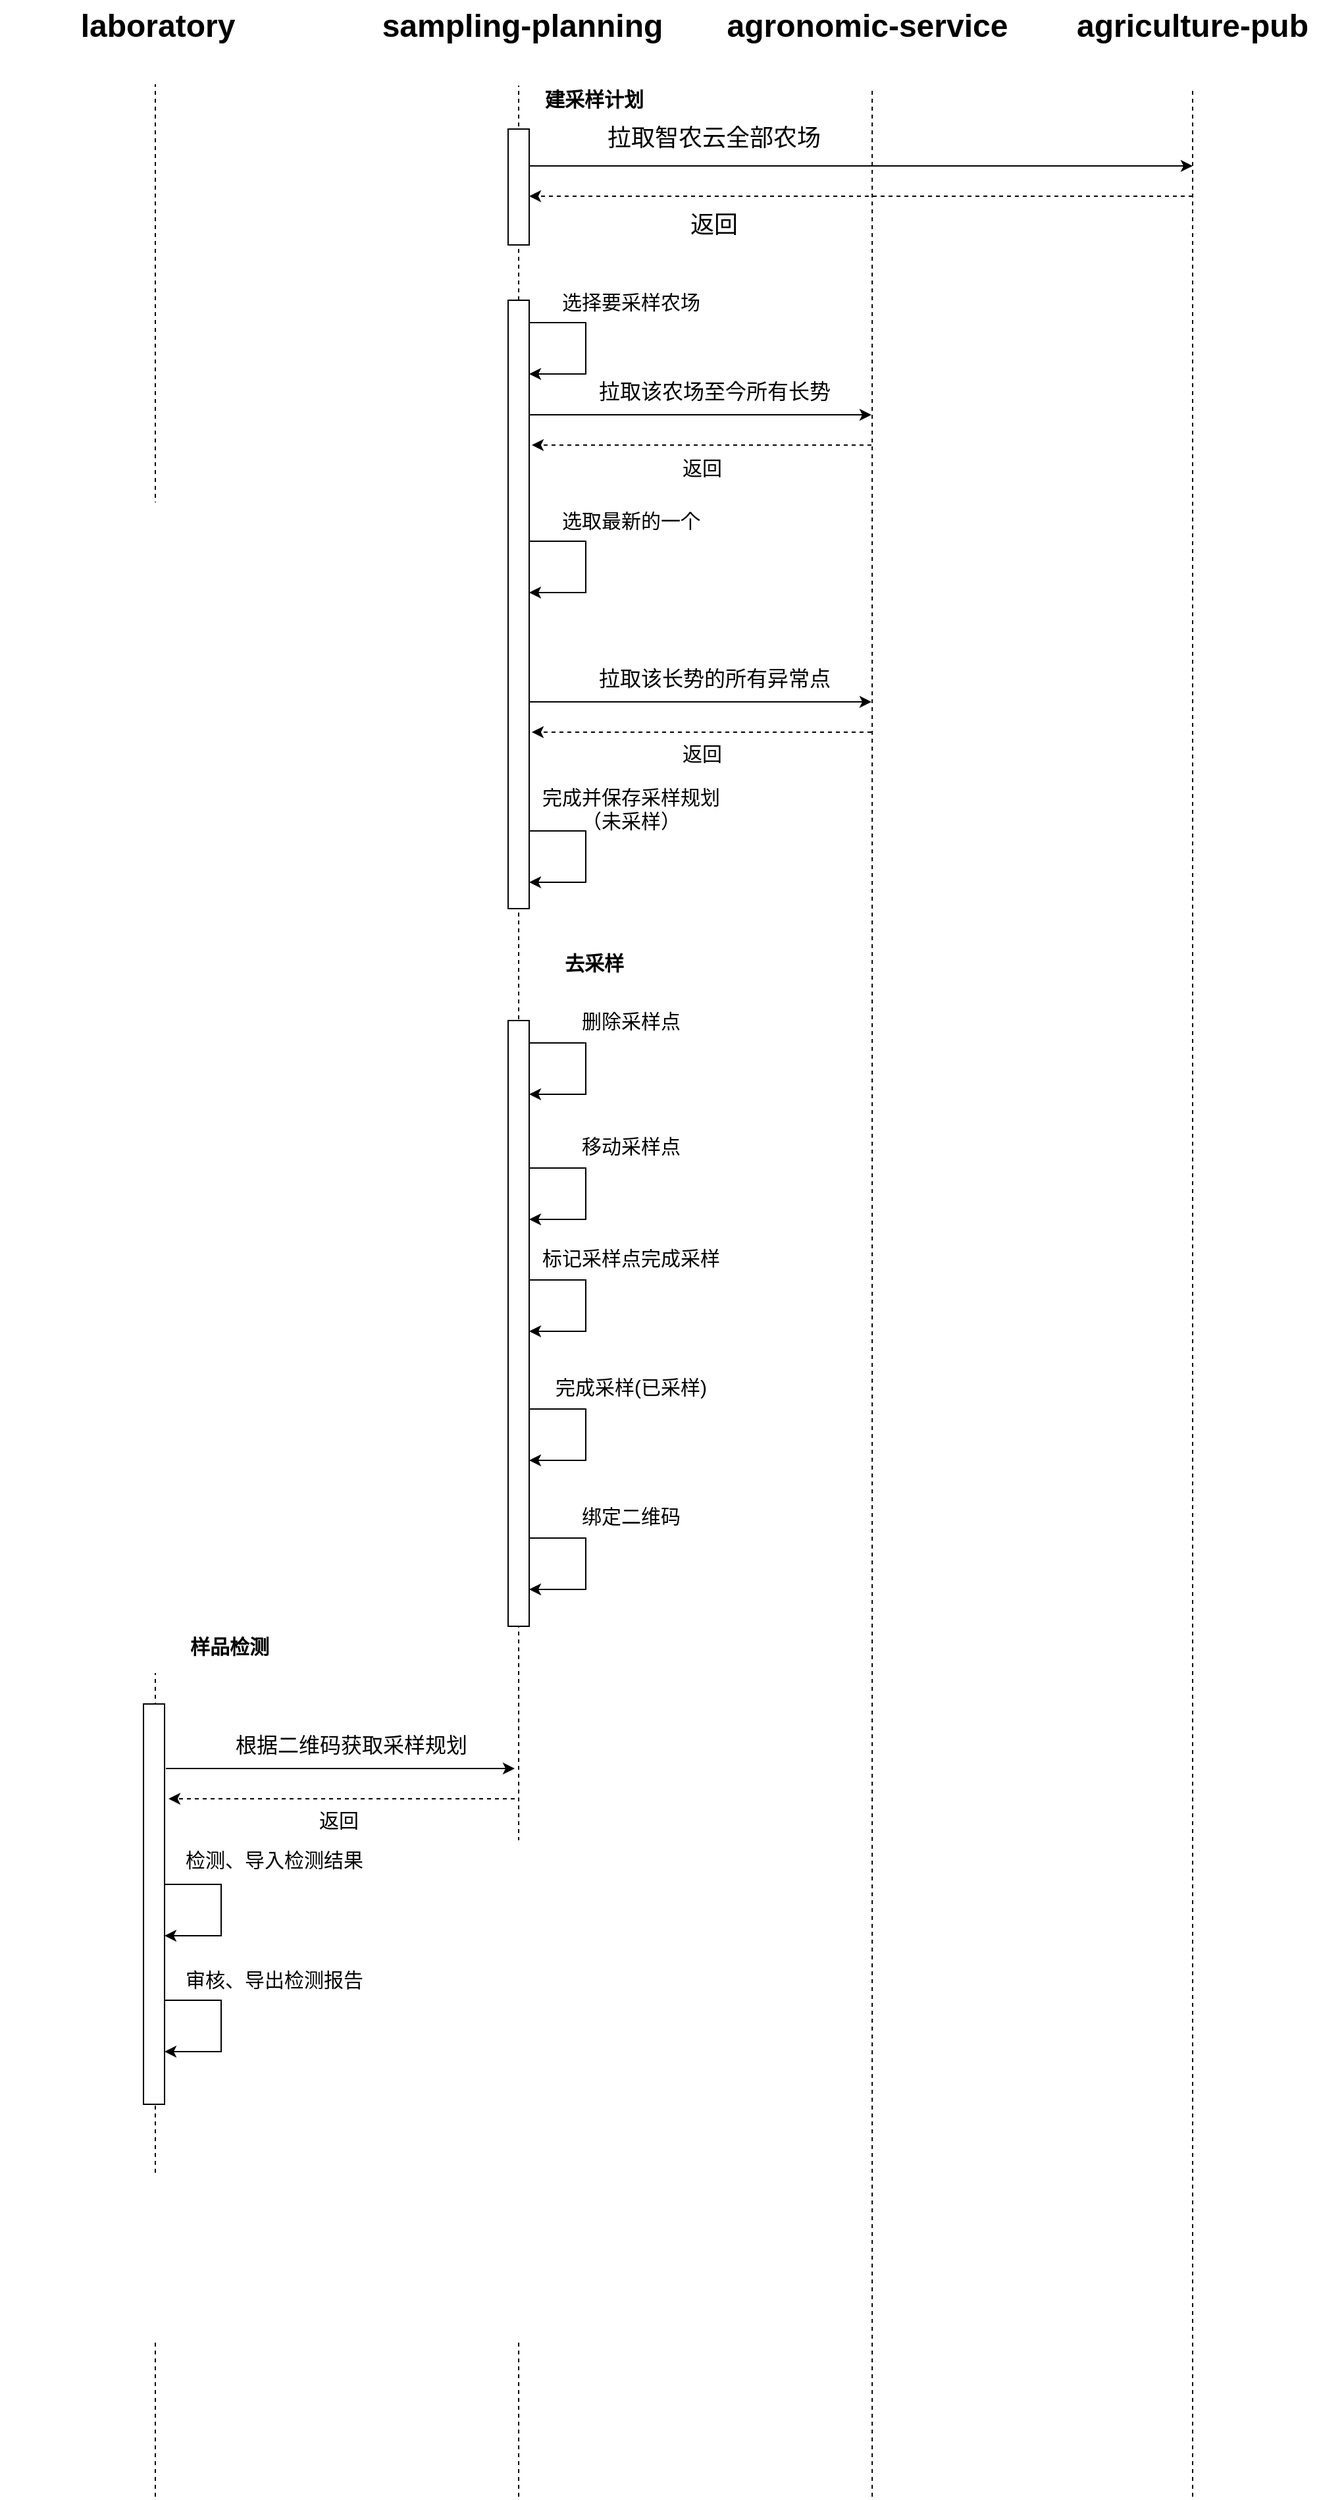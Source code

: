 <mxfile version="28.1.0">
  <diagram name="第 1 页" id="HEAbph3sUWfqRwcuv7hl">
    <mxGraphModel dx="4474" dy="3617" grid="0" gridSize="10" guides="1" tooltips="1" connect="1" arrows="1" fold="1" page="0" pageScale="1" pageWidth="827" pageHeight="1169" math="0" shadow="0">
      <root>
        <mxCell id="0" />
        <mxCell id="1" parent="0" />
        <mxCell id="rphOo0Vk9jjCKU_iD-gh-1" value="" style="endArrow=none;dashed=1;html=1;rounded=0;" edge="1" parent="1">
          <mxGeometry width="50" height="50" relative="1" as="geometry">
            <mxPoint x="132" y="700" as="sourcePoint" />
            <mxPoint x="132" y="-1131" as="targetPoint" />
          </mxGeometry>
        </mxCell>
        <mxCell id="rphOo0Vk9jjCKU_iD-gh-2" value="" style="endArrow=none;dashed=1;html=1;rounded=0;" edge="1" parent="1">
          <mxGeometry width="50" height="50" relative="1" as="geometry">
            <mxPoint x="400.58" y="700" as="sourcePoint" />
            <mxPoint x="400.58" y="-1129" as="targetPoint" />
          </mxGeometry>
        </mxCell>
        <mxCell id="rphOo0Vk9jjCKU_iD-gh-3" value="&lt;font style=&quot;font-size: 24px;&quot;&gt;sampling-planning&lt;/font&gt;" style="text;html=1;align=center;verticalAlign=middle;whiteSpace=wrap;rounded=0;fontStyle=1;fontSize=29;" vertex="1" parent="1">
          <mxGeometry x="15" y="-1193" width="240" height="30" as="geometry" />
        </mxCell>
        <mxCell id="rphOo0Vk9jjCKU_iD-gh-4" value="&lt;font style=&quot;font-size: 24px;&quot;&gt;agronomic-service&lt;/font&gt;" style="text;html=1;align=center;verticalAlign=middle;whiteSpace=wrap;rounded=0;fontStyle=1;fontSize=29;" vertex="1" parent="1">
          <mxGeometry x="287" y="-1193" width="220" height="30" as="geometry" />
        </mxCell>
        <mxCell id="rphOo0Vk9jjCKU_iD-gh-7" value="" style="endArrow=none;dashed=1;html=1;rounded=0;" edge="1" parent="1">
          <mxGeometry width="50" height="50" relative="1" as="geometry">
            <mxPoint x="644" y="700" as="sourcePoint" />
            <mxPoint x="644" y="-1129" as="targetPoint" />
          </mxGeometry>
        </mxCell>
        <mxCell id="rphOo0Vk9jjCKU_iD-gh-8" value="&lt;font style=&quot;font-size: 24px;&quot;&gt;agriculture-pub&lt;/font&gt;" style="text;html=1;align=center;verticalAlign=middle;whiteSpace=wrap;rounded=0;fontStyle=1;fontSize=29;" vertex="1" parent="1">
          <mxGeometry x="549" y="-1193" width="190" height="30" as="geometry" />
        </mxCell>
        <mxCell id="rphOo0Vk9jjCKU_iD-gh-12" value="" style="endArrow=classic;html=1;rounded=0;" edge="1" parent="1">
          <mxGeometry width="50" height="50" relative="1" as="geometry">
            <mxPoint x="134" y="-1070" as="sourcePoint" />
            <mxPoint x="644" y="-1070" as="targetPoint" />
          </mxGeometry>
        </mxCell>
        <mxCell id="rphOo0Vk9jjCKU_iD-gh-13" value="&lt;font style=&quot;font-size: 18px;&quot;&gt;拉取智农云全部农场&lt;/font&gt;" style="text;html=1;align=center;verticalAlign=middle;whiteSpace=wrap;rounded=0;" vertex="1" parent="1">
          <mxGeometry x="193" y="-1106" width="175" height="30" as="geometry" />
        </mxCell>
        <mxCell id="rphOo0Vk9jjCKU_iD-gh-14" value="" style="endArrow=none;dashed=1;html=1;rounded=0;" edge="1" parent="1">
          <mxGeometry width="50" height="50" relative="1" as="geometry">
            <mxPoint x="-144" y="700" as="sourcePoint" />
            <mxPoint x="-144" y="-1132" as="targetPoint" />
          </mxGeometry>
        </mxCell>
        <mxCell id="rphOo0Vk9jjCKU_iD-gh-15" value="&lt;font style=&quot;font-size: 24px;&quot;&gt;laboratory&lt;/font&gt;" style="text;html=1;align=center;verticalAlign=middle;whiteSpace=wrap;rounded=0;fontStyle=1;fontSize=29;" vertex="1" parent="1">
          <mxGeometry x="-262" y="-1193" width="240" height="30" as="geometry" />
        </mxCell>
        <mxCell id="rphOo0Vk9jjCKU_iD-gh-17" value="" style="endArrow=classic;html=1;rounded=0;dashed=1;" edge="1" parent="1">
          <mxGeometry width="50" height="50" relative="1" as="geometry">
            <mxPoint x="644" y="-1047" as="sourcePoint" />
            <mxPoint x="140" y="-1047" as="targetPoint" />
          </mxGeometry>
        </mxCell>
        <mxCell id="rphOo0Vk9jjCKU_iD-gh-18" value="&lt;span style=&quot;font-size: 18px;&quot;&gt;返回&lt;/span&gt;" style="text;html=1;align=center;verticalAlign=middle;whiteSpace=wrap;rounded=0;" vertex="1" parent="1">
          <mxGeometry x="193" y="-1040" width="175" height="30" as="geometry" />
        </mxCell>
        <mxCell id="rphOo0Vk9jjCKU_iD-gh-19" value="" style="rounded=0;whiteSpace=wrap;html=1;" vertex="1" parent="1">
          <mxGeometry x="124" y="-1098" width="16" height="88" as="geometry" />
        </mxCell>
        <mxCell id="rphOo0Vk9jjCKU_iD-gh-20" value="" style="rounded=0;whiteSpace=wrap;html=1;" vertex="1" parent="1">
          <mxGeometry x="124" y="-968" width="16" height="462" as="geometry" />
        </mxCell>
        <mxCell id="rphOo0Vk9jjCKU_iD-gh-22" value="" style="endArrow=classic;html=1;rounded=0;" edge="1" parent="1">
          <mxGeometry width="50" height="50" relative="1" as="geometry">
            <mxPoint x="140" y="-951" as="sourcePoint" />
            <mxPoint x="140" y="-912" as="targetPoint" />
            <Array as="points">
              <mxPoint x="183" y="-951" />
              <mxPoint x="183" y="-912" />
            </Array>
          </mxGeometry>
        </mxCell>
        <mxCell id="rphOo0Vk9jjCKU_iD-gh-23" value="&lt;font style=&quot;font-size: 15px;&quot;&gt;选择要采样农场&lt;/font&gt;" style="text;html=1;align=center;verticalAlign=middle;whiteSpace=wrap;rounded=0;" vertex="1" parent="1">
          <mxGeometry x="130" y="-982" width="175" height="30" as="geometry" />
        </mxCell>
        <mxCell id="rphOo0Vk9jjCKU_iD-gh-24" value="" style="endArrow=classic;html=1;rounded=0;" edge="1" parent="1">
          <mxGeometry width="50" height="50" relative="1" as="geometry">
            <mxPoint x="140" y="-881" as="sourcePoint" />
            <mxPoint x="400" y="-881" as="targetPoint" />
          </mxGeometry>
        </mxCell>
        <mxCell id="rphOo0Vk9jjCKU_iD-gh-25" value="&lt;font&gt;拉取该农场至今所有长势&lt;/font&gt;" style="text;html=1;align=center;verticalAlign=middle;whiteSpace=wrap;rounded=0;fontSize=16;" vertex="1" parent="1">
          <mxGeometry x="183.5" y="-914" width="194" height="30" as="geometry" />
        </mxCell>
        <mxCell id="rphOo0Vk9jjCKU_iD-gh-26" value="" style="endArrow=classic;html=1;rounded=0;dashed=1;" edge="1" parent="1">
          <mxGeometry width="50" height="50" relative="1" as="geometry">
            <mxPoint x="400" y="-858" as="sourcePoint" />
            <mxPoint x="142" y="-858" as="targetPoint" />
          </mxGeometry>
        </mxCell>
        <mxCell id="rphOo0Vk9jjCKU_iD-gh-27" value="&lt;span style=&quot;font-size: 15px;&quot;&gt;返回&lt;/span&gt;" style="text;html=1;align=center;verticalAlign=middle;whiteSpace=wrap;rounded=0;" vertex="1" parent="1">
          <mxGeometry x="183.5" y="-856" width="175" height="30" as="geometry" />
        </mxCell>
        <mxCell id="rphOo0Vk9jjCKU_iD-gh-29" value="" style="endArrow=classic;html=1;rounded=0;" edge="1" parent="1">
          <mxGeometry width="50" height="50" relative="1" as="geometry">
            <mxPoint x="140" y="-785" as="sourcePoint" />
            <mxPoint x="140" y="-746" as="targetPoint" />
            <Array as="points">
              <mxPoint x="183" y="-785" />
              <mxPoint x="183" y="-746" />
            </Array>
          </mxGeometry>
        </mxCell>
        <mxCell id="rphOo0Vk9jjCKU_iD-gh-30" value="&lt;font style=&quot;font-size: 15px;&quot;&gt;选取最新的一个&lt;/font&gt;" style="text;html=1;align=center;verticalAlign=middle;whiteSpace=wrap;rounded=0;" vertex="1" parent="1">
          <mxGeometry x="130" y="-816" width="175" height="30" as="geometry" />
        </mxCell>
        <mxCell id="rphOo0Vk9jjCKU_iD-gh-31" value="" style="endArrow=classic;html=1;rounded=0;" edge="1" parent="1">
          <mxGeometry width="50" height="50" relative="1" as="geometry">
            <mxPoint x="140" y="-663" as="sourcePoint" />
            <mxPoint x="400" y="-663" as="targetPoint" />
          </mxGeometry>
        </mxCell>
        <mxCell id="rphOo0Vk9jjCKU_iD-gh-32" value="&lt;font&gt;拉取该长势的所有异常点&lt;/font&gt;" style="text;html=1;align=center;verticalAlign=middle;whiteSpace=wrap;rounded=0;fontSize=16;" vertex="1" parent="1">
          <mxGeometry x="183.5" y="-696" width="194" height="30" as="geometry" />
        </mxCell>
        <mxCell id="rphOo0Vk9jjCKU_iD-gh-33" value="" style="endArrow=classic;html=1;rounded=0;dashed=1;" edge="1" parent="1">
          <mxGeometry width="50" height="50" relative="1" as="geometry">
            <mxPoint x="400" y="-640" as="sourcePoint" />
            <mxPoint x="142" y="-640" as="targetPoint" />
          </mxGeometry>
        </mxCell>
        <mxCell id="rphOo0Vk9jjCKU_iD-gh-34" value="&lt;span style=&quot;font-size: 15px;&quot;&gt;返回&lt;/span&gt;" style="text;html=1;align=center;verticalAlign=middle;whiteSpace=wrap;rounded=0;" vertex="1" parent="1">
          <mxGeometry x="183.5" y="-639" width="175" height="30" as="geometry" />
        </mxCell>
        <mxCell id="rphOo0Vk9jjCKU_iD-gh-35" value="" style="endArrow=classic;html=1;rounded=0;" edge="1" parent="1">
          <mxGeometry width="50" height="50" relative="1" as="geometry">
            <mxPoint x="140" y="-565" as="sourcePoint" />
            <mxPoint x="140" y="-526" as="targetPoint" />
            <Array as="points">
              <mxPoint x="183" y="-565" />
              <mxPoint x="183" y="-526" />
            </Array>
          </mxGeometry>
        </mxCell>
        <mxCell id="rphOo0Vk9jjCKU_iD-gh-36" value="&lt;font style=&quot;font-size: 15px;&quot;&gt;完成并保存采样规划&lt;/font&gt;&lt;div&gt;&lt;font style=&quot;font-size: 15px;&quot;&gt;（未采样）&lt;/font&gt;&lt;/div&gt;" style="text;html=1;align=center;verticalAlign=middle;whiteSpace=wrap;rounded=0;" vertex="1" parent="1">
          <mxGeometry x="130" y="-597" width="175" height="30" as="geometry" />
        </mxCell>
        <mxCell id="rphOo0Vk9jjCKU_iD-gh-37" value="" style="rounded=0;whiteSpace=wrap;html=1;" vertex="1" parent="1">
          <mxGeometry x="124" y="-421" width="16" height="460" as="geometry" />
        </mxCell>
        <mxCell id="rphOo0Vk9jjCKU_iD-gh-38" value="" style="endArrow=classic;html=1;rounded=0;" edge="1" parent="1">
          <mxGeometry width="50" height="50" relative="1" as="geometry">
            <mxPoint x="140" y="-404" as="sourcePoint" />
            <mxPoint x="140" y="-365" as="targetPoint" />
            <Array as="points">
              <mxPoint x="183" y="-404" />
              <mxPoint x="183" y="-365" />
            </Array>
          </mxGeometry>
        </mxCell>
        <mxCell id="rphOo0Vk9jjCKU_iD-gh-39" value="&lt;span&gt;去采样&lt;/span&gt;" style="text;html=1;align=center;verticalAlign=middle;whiteSpace=wrap;rounded=0;fontStyle=1;fontSize=15;" vertex="1" parent="1">
          <mxGeometry x="102" y="-480" width="175" height="30" as="geometry" />
        </mxCell>
        <mxCell id="rphOo0Vk9jjCKU_iD-gh-40" value="&lt;span&gt;建采样计划&lt;/span&gt;" style="text;html=1;align=center;verticalAlign=middle;whiteSpace=wrap;rounded=0;fontStyle=1;fontSize=15;" vertex="1" parent="1">
          <mxGeometry x="102" y="-1136" width="175" height="30" as="geometry" />
        </mxCell>
        <mxCell id="rphOo0Vk9jjCKU_iD-gh-41" value="&lt;span style=&quot;font-size: 15px;&quot;&gt;删除采样点&lt;/span&gt;" style="text;html=1;align=center;verticalAlign=middle;whiteSpace=wrap;rounded=0;" vertex="1" parent="1">
          <mxGeometry x="130" y="-436" width="175" height="30" as="geometry" />
        </mxCell>
        <mxCell id="rphOo0Vk9jjCKU_iD-gh-42" value="" style="endArrow=classic;html=1;rounded=0;" edge="1" parent="1">
          <mxGeometry width="50" height="50" relative="1" as="geometry">
            <mxPoint x="140" y="-309" as="sourcePoint" />
            <mxPoint x="140" y="-270" as="targetPoint" />
            <Array as="points">
              <mxPoint x="183" y="-309" />
              <mxPoint x="183" y="-270" />
            </Array>
          </mxGeometry>
        </mxCell>
        <mxCell id="rphOo0Vk9jjCKU_iD-gh-43" value="&lt;span style=&quot;font-size: 15px;&quot;&gt;移动采样点&lt;/span&gt;" style="text;html=1;align=center;verticalAlign=middle;whiteSpace=wrap;rounded=0;" vertex="1" parent="1">
          <mxGeometry x="130" y="-341" width="175" height="30" as="geometry" />
        </mxCell>
        <mxCell id="rphOo0Vk9jjCKU_iD-gh-44" value="" style="endArrow=classic;html=1;rounded=0;" edge="1" parent="1">
          <mxGeometry width="50" height="50" relative="1" as="geometry">
            <mxPoint x="140" y="-224" as="sourcePoint" />
            <mxPoint x="140" y="-185" as="targetPoint" />
            <Array as="points">
              <mxPoint x="183" y="-224" />
              <mxPoint x="183" y="-185" />
            </Array>
          </mxGeometry>
        </mxCell>
        <mxCell id="rphOo0Vk9jjCKU_iD-gh-45" value="&lt;span style=&quot;font-size: 15px;&quot;&gt;标记采样点完成采样&lt;/span&gt;" style="text;html=1;align=center;verticalAlign=middle;whiteSpace=wrap;rounded=0;" vertex="1" parent="1">
          <mxGeometry x="130" y="-256" width="175" height="30" as="geometry" />
        </mxCell>
        <mxCell id="rphOo0Vk9jjCKU_iD-gh-46" value="" style="endArrow=classic;html=1;rounded=0;" edge="1" parent="1">
          <mxGeometry width="50" height="50" relative="1" as="geometry">
            <mxPoint x="140" y="-126" as="sourcePoint" />
            <mxPoint x="140" y="-87" as="targetPoint" />
            <Array as="points">
              <mxPoint x="183" y="-126" />
              <mxPoint x="183" y="-87" />
            </Array>
          </mxGeometry>
        </mxCell>
        <mxCell id="rphOo0Vk9jjCKU_iD-gh-47" value="&lt;span style=&quot;font-size: 15px;&quot;&gt;完成采样(&lt;/span&gt;&lt;span style=&quot;font-size: 15px; background-color: transparent; color: light-dark(rgb(0, 0, 0), rgb(255, 255, 255));&quot;&gt;已采样)&lt;/span&gt;" style="text;html=1;align=center;verticalAlign=middle;whiteSpace=wrap;rounded=0;" vertex="1" parent="1">
          <mxGeometry x="130" y="-158" width="175" height="30" as="geometry" />
        </mxCell>
        <mxCell id="rphOo0Vk9jjCKU_iD-gh-48" value="" style="endArrow=classic;html=1;rounded=0;" edge="1" parent="1">
          <mxGeometry width="50" height="50" relative="1" as="geometry">
            <mxPoint x="140" y="-28" as="sourcePoint" />
            <mxPoint x="140" y="11" as="targetPoint" />
            <Array as="points">
              <mxPoint x="183" y="-28" />
              <mxPoint x="183" y="11" />
            </Array>
          </mxGeometry>
        </mxCell>
        <mxCell id="rphOo0Vk9jjCKU_iD-gh-49" value="&lt;span style=&quot;font-size: 15px;&quot;&gt;绑定二维码&lt;/span&gt;" style="text;html=1;align=center;verticalAlign=middle;whiteSpace=wrap;rounded=0;" vertex="1" parent="1">
          <mxGeometry x="130" y="-60" width="175" height="30" as="geometry" />
        </mxCell>
        <mxCell id="rphOo0Vk9jjCKU_iD-gh-50" value="" style="rounded=0;whiteSpace=wrap;html=1;" vertex="1" parent="1">
          <mxGeometry x="-153" y="98" width="16" height="304" as="geometry" />
        </mxCell>
        <mxCell id="rphOo0Vk9jjCKU_iD-gh-51" value="&lt;span&gt;样品检测&lt;/span&gt;" style="text;html=1;align=center;verticalAlign=middle;whiteSpace=wrap;rounded=0;fontStyle=1;fontSize=15;" vertex="1" parent="1">
          <mxGeometry x="-175" y="39" width="175" height="30" as="geometry" />
        </mxCell>
        <mxCell id="rphOo0Vk9jjCKU_iD-gh-52" value="" style="endArrow=classic;html=1;rounded=0;" edge="1" parent="1">
          <mxGeometry width="50" height="50" relative="1" as="geometry">
            <mxPoint x="-136" y="147" as="sourcePoint" />
            <mxPoint x="129" y="147" as="targetPoint" />
          </mxGeometry>
        </mxCell>
        <mxCell id="rphOo0Vk9jjCKU_iD-gh-53" value="&lt;font&gt;根据二维码获取采样规划&lt;/font&gt;" style="text;html=1;align=center;verticalAlign=middle;whiteSpace=wrap;rounded=0;fontSize=16;" vertex="1" parent="1">
          <mxGeometry x="-92.5" y="114" width="194" height="30" as="geometry" />
        </mxCell>
        <mxCell id="rphOo0Vk9jjCKU_iD-gh-54" value="" style="endArrow=classic;html=1;rounded=0;dashed=1;" edge="1" parent="1">
          <mxGeometry width="50" height="50" relative="1" as="geometry">
            <mxPoint x="129" y="170" as="sourcePoint" />
            <mxPoint x="-134" y="170" as="targetPoint" />
          </mxGeometry>
        </mxCell>
        <mxCell id="rphOo0Vk9jjCKU_iD-gh-55" value="&lt;span style=&quot;font-size: 15px;&quot;&gt;返回&lt;/span&gt;" style="text;html=1;align=center;verticalAlign=middle;whiteSpace=wrap;rounded=0;" vertex="1" parent="1">
          <mxGeometry x="-92.5" y="171" width="175" height="30" as="geometry" />
        </mxCell>
        <mxCell id="rphOo0Vk9jjCKU_iD-gh-56" value="" style="endArrow=classic;html=1;rounded=0;" edge="1" parent="1">
          <mxGeometry width="50" height="50" relative="1" as="geometry">
            <mxPoint x="-137" y="323" as="sourcePoint" />
            <mxPoint x="-137" y="362" as="targetPoint" />
            <Array as="points">
              <mxPoint x="-94" y="323" />
              <mxPoint x="-94" y="362" />
            </Array>
          </mxGeometry>
        </mxCell>
        <mxCell id="rphOo0Vk9jjCKU_iD-gh-57" value="&lt;span style=&quot;font-size: 15px;&quot;&gt;审核、导出检测报告&lt;/span&gt;" style="text;html=1;align=center;verticalAlign=middle;whiteSpace=wrap;rounded=0;" vertex="1" parent="1">
          <mxGeometry x="-141" y="292" width="175" height="30" as="geometry" />
        </mxCell>
        <mxCell id="rphOo0Vk9jjCKU_iD-gh-60" value="" style="endArrow=classic;html=1;rounded=0;" edge="1" parent="1">
          <mxGeometry width="50" height="50" relative="1" as="geometry">
            <mxPoint x="-137" y="235" as="sourcePoint" />
            <mxPoint x="-137" y="274" as="targetPoint" />
            <Array as="points">
              <mxPoint x="-94" y="235" />
              <mxPoint x="-94" y="274" />
            </Array>
          </mxGeometry>
        </mxCell>
        <mxCell id="rphOo0Vk9jjCKU_iD-gh-61" value="&lt;span style=&quot;font-size: 15px;&quot;&gt;检测、&lt;/span&gt;&lt;span style=&quot;font-size: 15px;&quot;&gt;导入检测结果&lt;/span&gt;" style="text;html=1;align=center;verticalAlign=middle;whiteSpace=wrap;rounded=0;" vertex="1" parent="1">
          <mxGeometry x="-141" y="201" width="175" height="30" as="geometry" />
        </mxCell>
      </root>
    </mxGraphModel>
  </diagram>
</mxfile>
